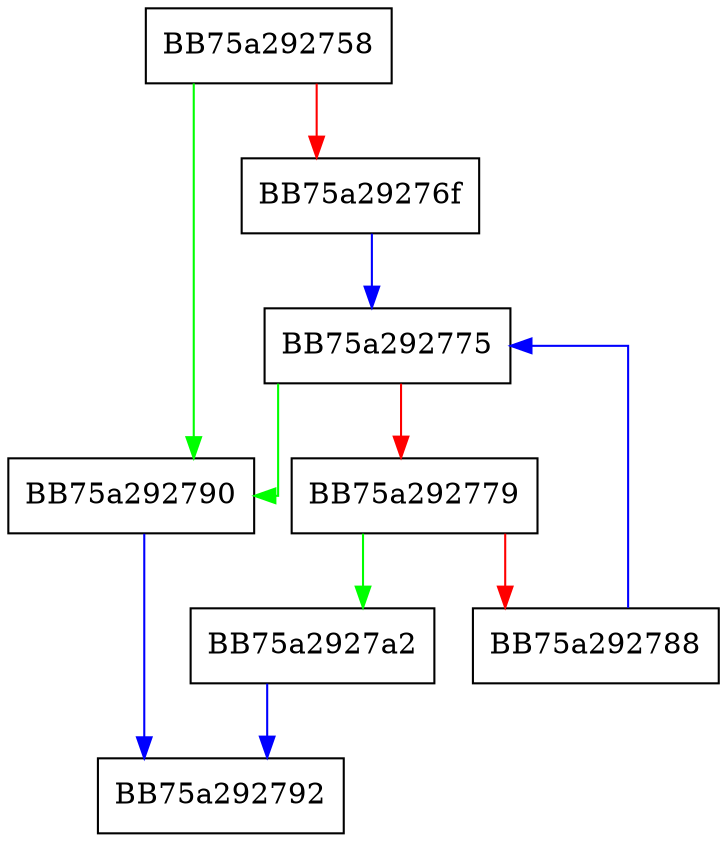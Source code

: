 digraph sqlite3WalkExprList {
  node [shape="box"];
  graph [splines=ortho];
  BB75a292758 -> BB75a292790 [color="green"];
  BB75a292758 -> BB75a29276f [color="red"];
  BB75a29276f -> BB75a292775 [color="blue"];
  BB75a292775 -> BB75a292790 [color="green"];
  BB75a292775 -> BB75a292779 [color="red"];
  BB75a292779 -> BB75a2927a2 [color="green"];
  BB75a292779 -> BB75a292788 [color="red"];
  BB75a292788 -> BB75a292775 [color="blue"];
  BB75a292790 -> BB75a292792 [color="blue"];
  BB75a2927a2 -> BB75a292792 [color="blue"];
}